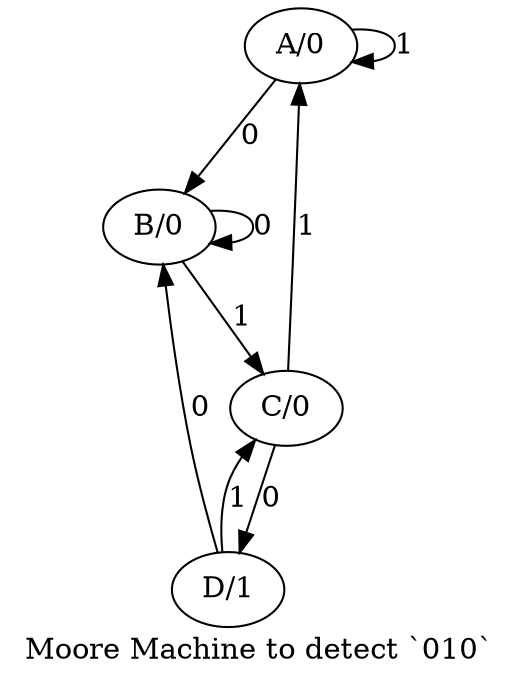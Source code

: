 digraph "" {
	graph [label="Moore Machine to detect `010`"];
	"A/0" -> "A/0" [key=0,
	label=1];
"A/0" -> "B/0" [key=0,
label=0];
"B/0" -> "B/0" [key=0,
label=0];
"B/0" -> "C/0" [key=0,
label=1];
"C/0" -> "A/0" [key=0,
label=1];
"C/0" -> "D/1" [key=0,
label=0];
"D/1" -> "B/0" [key=0,
label=0];
"D/1" -> "C/0" [key=0,
label=1];
}
